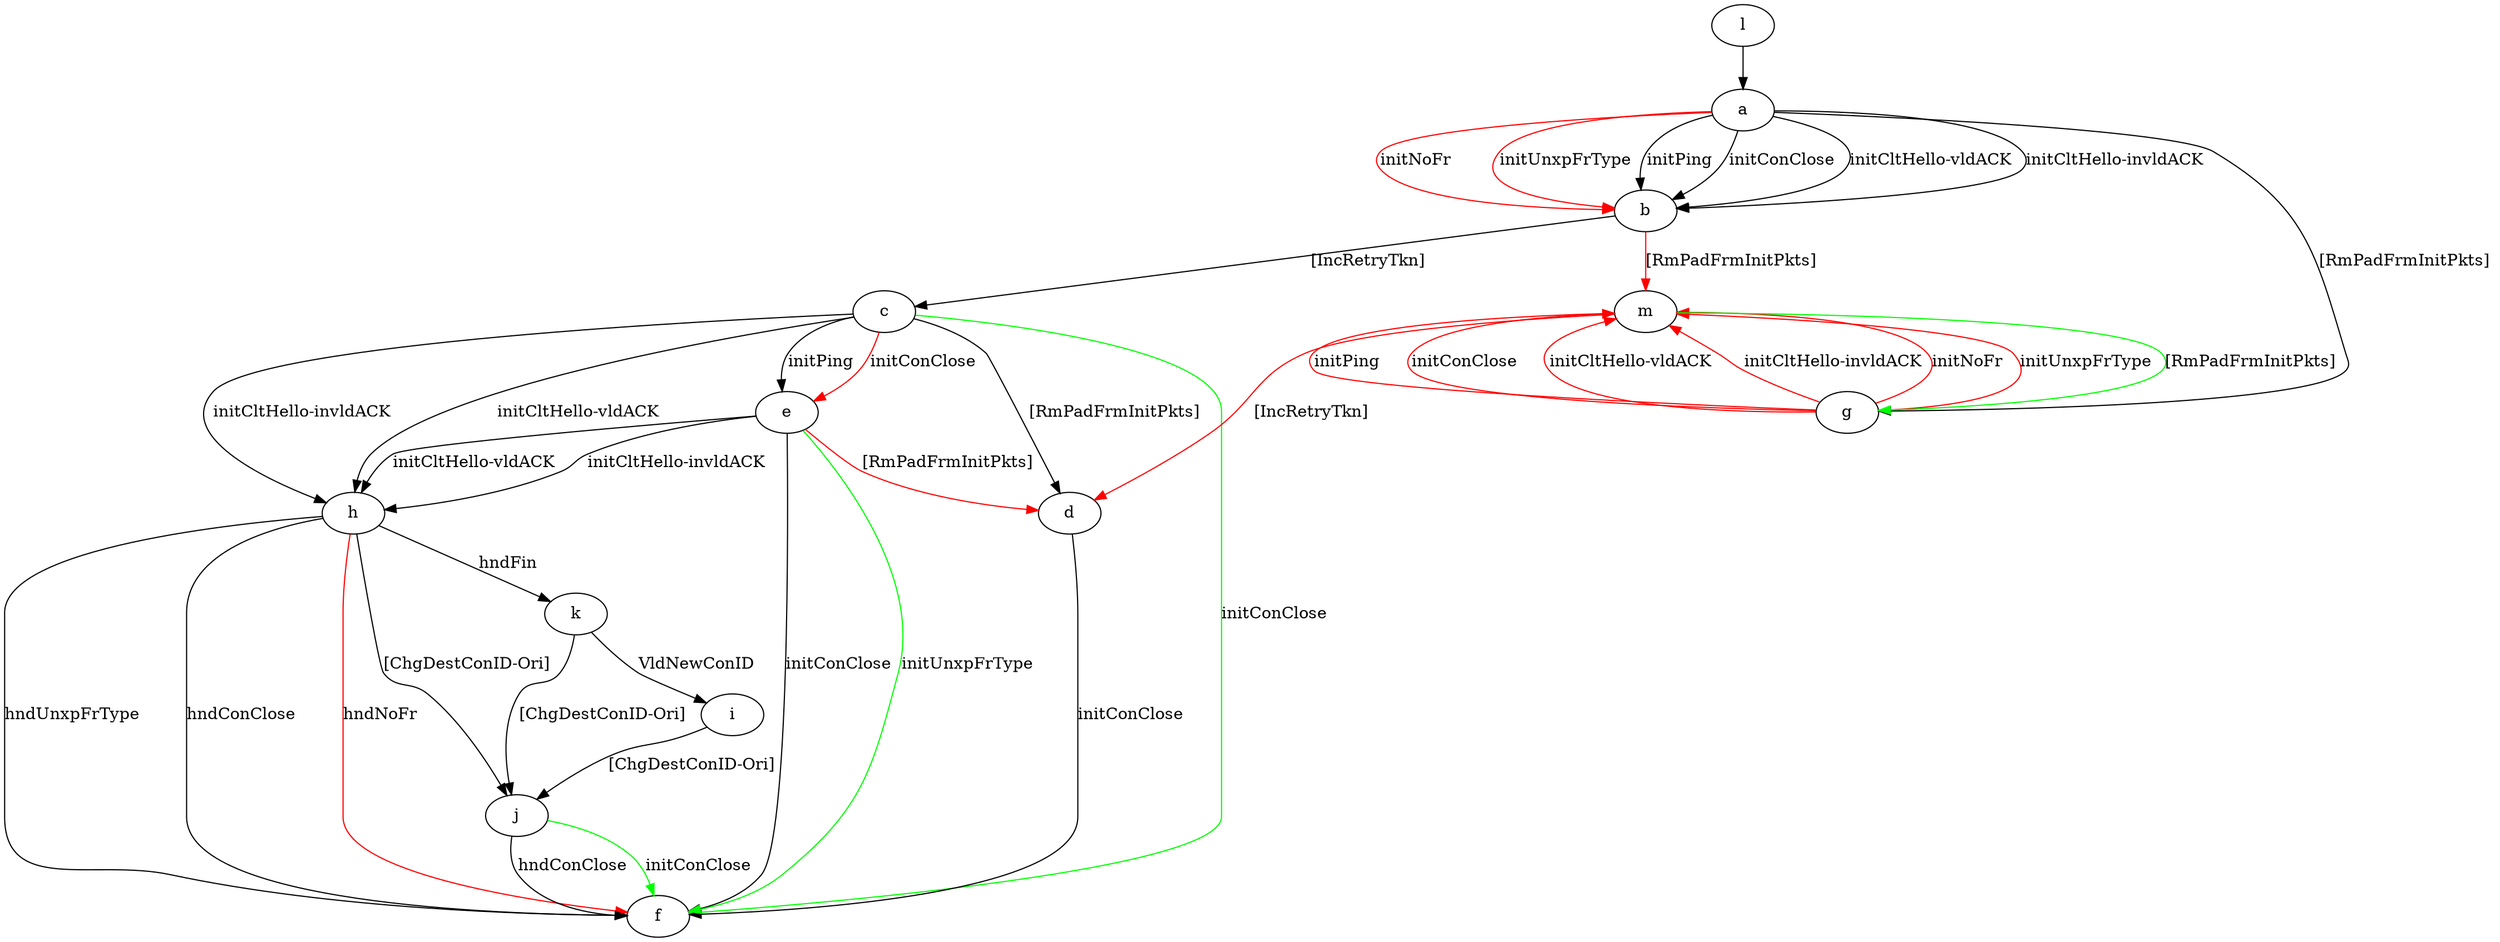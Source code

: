 digraph "" {
	a -> b	[key=0,
		label="initPing "];
	a -> b	[key=1,
		label="initConClose "];
	a -> b	[key=2,
		label="initCltHello-vldACK "];
	a -> b	[key=3,
		label="initCltHello-invldACK "];
	a -> b	[key=4,
		color=red,
		label="initNoFr "];
	a -> b	[key=5,
		color=red,
		label="initUnxpFrType "];
	a -> g	[key=0,
		label="[RmPadFrmInitPkts] "];
	b -> c	[key=0,
		label="[IncRetryTkn] "];
	b -> m	[key=0,
		color=red,
		label="[RmPadFrmInitPkts] "];
	c -> d	[key=0,
		label="[RmPadFrmInitPkts] "];
	c -> e	[key=0,
		label="initPing "];
	c -> e	[key=1,
		color=red,
		label="initConClose "];
	c -> f	[key=0,
		color=green,
		label="initConClose "];
	c -> h	[key=0,
		label="initCltHello-vldACK "];
	c -> h	[key=1,
		label="initCltHello-invldACK "];
	d -> f	[key=0,
		label="initConClose "];
	e -> d	[key=0,
		color=red,
		label="[RmPadFrmInitPkts] "];
	e -> f	[key=0,
		label="initConClose "];
	e -> f	[key=1,
		color=green,
		label="initUnxpFrType "];
	e -> h	[key=0,
		label="initCltHello-vldACK "];
	e -> h	[key=1,
		label="initCltHello-invldACK "];
	g -> m	[key=0,
		color=red,
		label="initPing "];
	g -> m	[key=1,
		color=red,
		label="initConClose "];
	g -> m	[key=2,
		color=red,
		label="initCltHello-vldACK "];
	g -> m	[key=3,
		color=red,
		label="initCltHello-invldACK "];
	g -> m	[key=4,
		color=red,
		label="initNoFr "];
	g -> m	[key=5,
		color=red,
		label="initUnxpFrType "];
	h -> f	[key=0,
		label="hndUnxpFrType "];
	h -> f	[key=1,
		label="hndConClose "];
	h -> f	[key=2,
		color=red,
		label="hndNoFr "];
	h -> j	[key=0,
		label="[ChgDestConID-Ori] "];
	h -> k	[key=0,
		label="hndFin "];
	i -> j	[key=0,
		label="[ChgDestConID-Ori] "];
	j -> f	[key=0,
		label="hndConClose "];
	j -> f	[key=1,
		color=green,
		label="initConClose "];
	k -> i	[key=0,
		label="VldNewConID "];
	k -> j	[key=0,
		label="[ChgDestConID-Ori] "];
	l -> a	[key=0];
	m -> d	[key=0,
		color=red,
		label="[IncRetryTkn] "];
	m -> g	[key=0,
		color=green,
		label="[RmPadFrmInitPkts] "];
}
